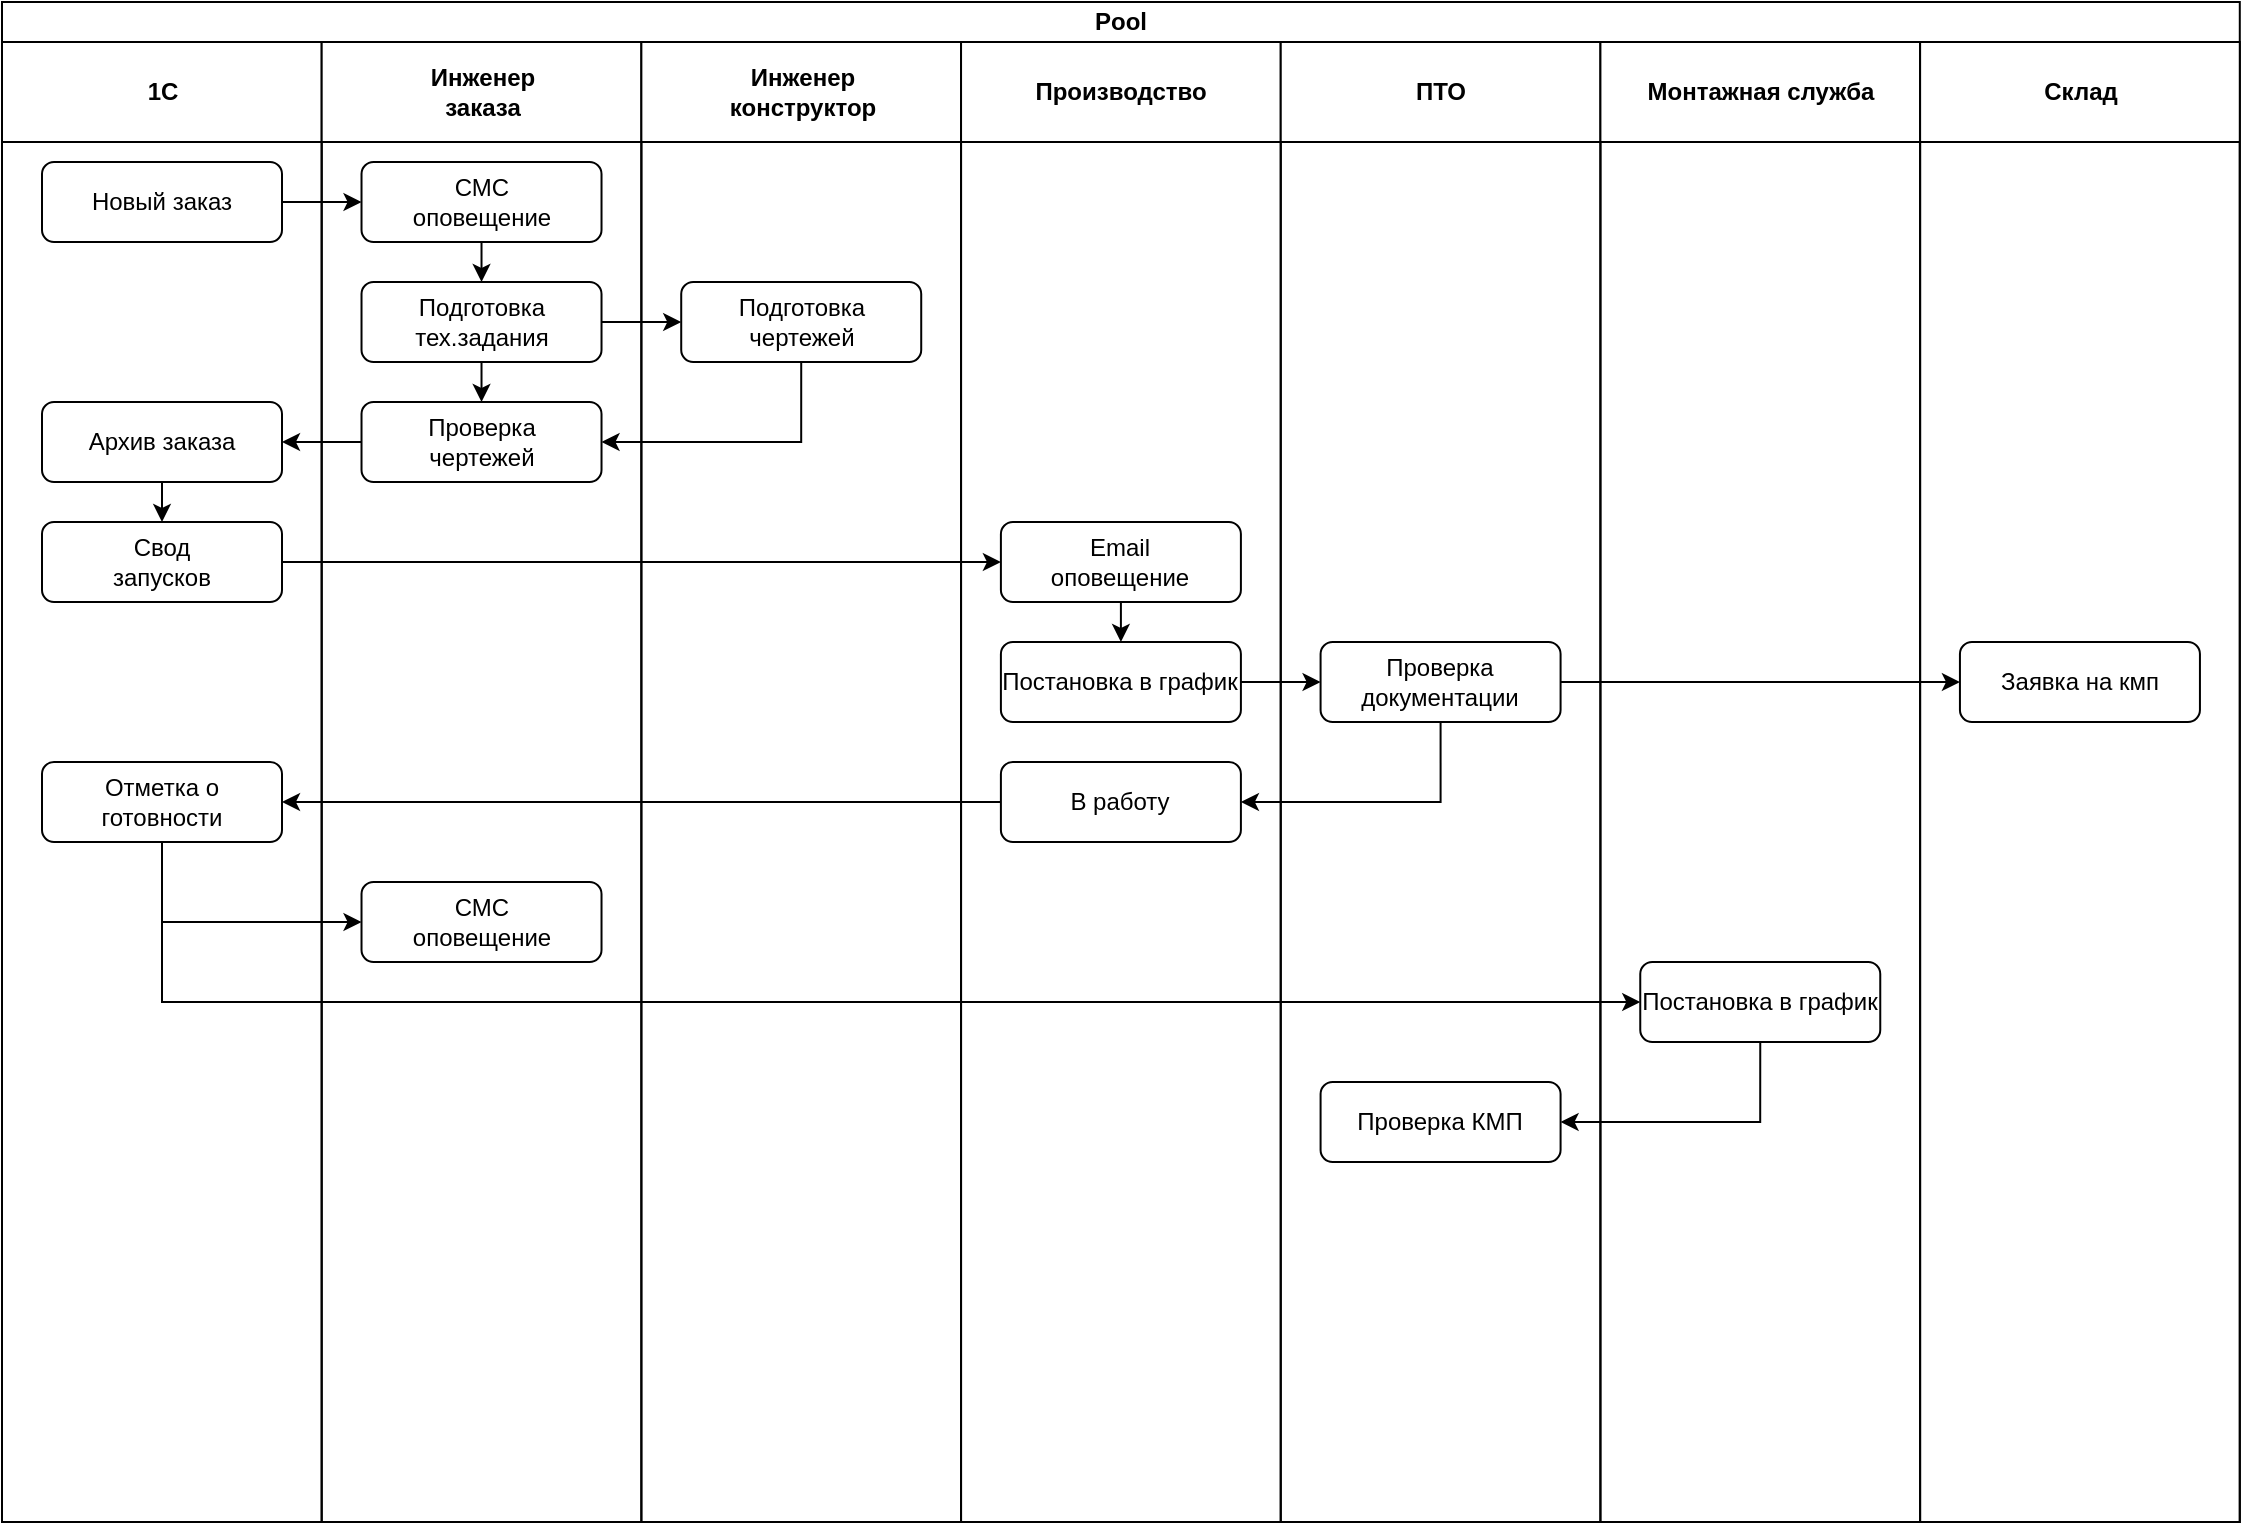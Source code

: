 <mxfile version="22.1.7" type="github">
  <diagram name="Страница — 1" id="pAg4jtTioVge83QlBJV_">
    <mxGraphModel dx="1062" dy="556" grid="1" gridSize="10" guides="1" tooltips="1" connect="1" arrows="1" fold="1" page="1" pageScale="1" pageWidth="1169" pageHeight="827" math="0" shadow="0">
      <root>
        <mxCell id="0" />
        <mxCell id="1" parent="0" />
        <mxCell id="7KPv43HI__lpe5eBT3-9-3" value="Pool" style="swimlane;childLayout=stackLayout;resizeParent=1;resizeParentMax=0;startSize=20;html=1;" vertex="1" parent="1">
          <mxGeometry x="40" y="40" width="1118.895" height="760" as="geometry" />
        </mxCell>
        <mxCell id="7KPv43HI__lpe5eBT3-9-4" value="1C" style="swimlane;startSize=50;html=1;" vertex="1" parent="7KPv43HI__lpe5eBT3-9-3">
          <mxGeometry y="20" width="159.842" height="740" as="geometry" />
        </mxCell>
        <mxCell id="7KPv43HI__lpe5eBT3-9-11" value="Новый заказ" style="rounded=1;whiteSpace=wrap;html=1;" vertex="1" parent="7KPv43HI__lpe5eBT3-9-4">
          <mxGeometry x="20" y="60" width="120" height="40" as="geometry" />
        </mxCell>
        <mxCell id="7KPv43HI__lpe5eBT3-9-24" value="&lt;div&gt;Свод&lt;/div&gt;&lt;div&gt;запусков&lt;br&gt;&lt;/div&gt;" style="rounded=1;whiteSpace=wrap;html=1;" vertex="1" parent="7KPv43HI__lpe5eBT3-9-4">
          <mxGeometry x="20" y="240" width="120" height="40" as="geometry" />
        </mxCell>
        <mxCell id="7KPv43HI__lpe5eBT3-9-37" value="Отметка о готовности" style="rounded=1;whiteSpace=wrap;html=1;" vertex="1" parent="7KPv43HI__lpe5eBT3-9-4">
          <mxGeometry x="20.0" y="360" width="120" height="40" as="geometry" />
        </mxCell>
        <mxCell id="7KPv43HI__lpe5eBT3-9-5" value="&lt;div&gt;Инженер&lt;/div&gt;&lt;div&gt;заказа&lt;br&gt;&lt;/div&gt;" style="swimlane;startSize=50;html=1;" vertex="1" parent="7KPv43HI__lpe5eBT3-9-3">
          <mxGeometry x="159.842" y="20" width="159.842" height="740" as="geometry" />
        </mxCell>
        <mxCell id="7KPv43HI__lpe5eBT3-9-12" value="&lt;div&gt;СМС&lt;/div&gt;&lt;div&gt;оповещение&lt;/div&gt;" style="rounded=1;whiteSpace=wrap;html=1;" vertex="1" parent="7KPv43HI__lpe5eBT3-9-5">
          <mxGeometry x="19.918" y="60" width="120" height="40" as="geometry" />
        </mxCell>
        <mxCell id="7KPv43HI__lpe5eBT3-9-39" value="&lt;div&gt;СМС&lt;/div&gt;&lt;div&gt;оповещение&lt;/div&gt;" style="rounded=1;whiteSpace=wrap;html=1;" vertex="1" parent="7KPv43HI__lpe5eBT3-9-5">
          <mxGeometry x="19.918" y="420" width="120" height="40" as="geometry" />
        </mxCell>
        <mxCell id="7KPv43HI__lpe5eBT3-9-23" value="Архив заказа" style="rounded=1;whiteSpace=wrap;html=1;" vertex="1" parent="7KPv43HI__lpe5eBT3-9-5">
          <mxGeometry x="-139.842" y="180" width="120" height="40" as="geometry" />
        </mxCell>
        <mxCell id="7KPv43HI__lpe5eBT3-9-17" value="&lt;div&gt;Проверка&lt;/div&gt;&lt;div&gt;чертежей&lt;br&gt;&lt;/div&gt;" style="rounded=1;whiteSpace=wrap;html=1;" vertex="1" parent="7KPv43HI__lpe5eBT3-9-5">
          <mxGeometry x="19.918" y="180" width="120" height="40" as="geometry" />
        </mxCell>
        <mxCell id="7KPv43HI__lpe5eBT3-9-25" style="edgeStyle=orthogonalEdgeStyle;rounded=0;orthogonalLoop=1;jettySize=auto;html=1;exitX=0;exitY=0.5;exitDx=0;exitDy=0;entryX=1;entryY=0.5;entryDx=0;entryDy=0;" edge="1" parent="7KPv43HI__lpe5eBT3-9-5" source="7KPv43HI__lpe5eBT3-9-17" target="7KPv43HI__lpe5eBT3-9-23">
          <mxGeometry relative="1" as="geometry" />
        </mxCell>
        <mxCell id="7KPv43HI__lpe5eBT3-9-6" value="&lt;div&gt;Инженер&lt;/div&gt;&lt;div&gt;конструктор&lt;br&gt;&lt;/div&gt;" style="swimlane;startSize=50;html=1;" vertex="1" parent="7KPv43HI__lpe5eBT3-9-3">
          <mxGeometry x="319.684" y="20" width="159.842" height="740" as="geometry" />
        </mxCell>
        <mxCell id="7KPv43HI__lpe5eBT3-9-15" value="Подготовка тех.задания" style="rounded=1;whiteSpace=wrap;html=1;" vertex="1" parent="7KPv43HI__lpe5eBT3-9-6">
          <mxGeometry x="-139.924" y="120" width="120" height="40" as="geometry" />
        </mxCell>
        <mxCell id="7KPv43HI__lpe5eBT3-9-16" value="Подготовка чертежей" style="rounded=1;whiteSpace=wrap;html=1;" vertex="1" parent="7KPv43HI__lpe5eBT3-9-6">
          <mxGeometry x="19.926" y="120" width="120" height="40" as="geometry" />
        </mxCell>
        <mxCell id="7KPv43HI__lpe5eBT3-9-20" style="edgeStyle=orthogonalEdgeStyle;rounded=0;orthogonalLoop=1;jettySize=auto;html=1;exitX=1;exitY=0.5;exitDx=0;exitDy=0;entryX=0;entryY=0.5;entryDx=0;entryDy=0;" edge="1" parent="7KPv43HI__lpe5eBT3-9-6" source="7KPv43HI__lpe5eBT3-9-15" target="7KPv43HI__lpe5eBT3-9-16">
          <mxGeometry relative="1" as="geometry" />
        </mxCell>
        <mxCell id="7KPv43HI__lpe5eBT3-9-7" value="Производство" style="swimlane;startSize=50;html=1;" vertex="1" parent="7KPv43HI__lpe5eBT3-9-3">
          <mxGeometry x="479.527" y="20" width="159.842" height="740" as="geometry" />
        </mxCell>
        <mxCell id="7KPv43HI__lpe5eBT3-9-30" style="edgeStyle=orthogonalEdgeStyle;rounded=0;orthogonalLoop=1;jettySize=auto;html=1;exitX=0.5;exitY=1;exitDx=0;exitDy=0;entryX=0.5;entryY=0;entryDx=0;entryDy=0;" edge="1" parent="7KPv43HI__lpe5eBT3-9-7" source="7KPv43HI__lpe5eBT3-9-27" target="7KPv43HI__lpe5eBT3-9-29">
          <mxGeometry relative="1" as="geometry" />
        </mxCell>
        <mxCell id="7KPv43HI__lpe5eBT3-9-27" value="&lt;div&gt;Email&lt;/div&gt;&lt;div&gt;оповещение&lt;br&gt;&lt;/div&gt;" style="rounded=1;whiteSpace=wrap;html=1;" vertex="1" parent="7KPv43HI__lpe5eBT3-9-7">
          <mxGeometry x="19.923" y="240" width="120" height="40" as="geometry" />
        </mxCell>
        <mxCell id="7KPv43HI__lpe5eBT3-9-29" value="Постановка в график" style="rounded=1;whiteSpace=wrap;html=1;" vertex="1" parent="7KPv43HI__lpe5eBT3-9-7">
          <mxGeometry x="19.923" y="300" width="120" height="40" as="geometry" />
        </mxCell>
        <mxCell id="7KPv43HI__lpe5eBT3-9-35" value="В работу" style="rounded=1;whiteSpace=wrap;html=1;" vertex="1" parent="7KPv43HI__lpe5eBT3-9-7">
          <mxGeometry x="19.923" y="360" width="120" height="40" as="geometry" />
        </mxCell>
        <mxCell id="7KPv43HI__lpe5eBT3-9-8" value="ПТО" style="swimlane;startSize=50;html=1;" vertex="1" parent="7KPv43HI__lpe5eBT3-9-3">
          <mxGeometry x="639.369" y="20" width="159.842" height="740" as="geometry" />
        </mxCell>
        <mxCell id="7KPv43HI__lpe5eBT3-9-31" value="&lt;div&gt;Проверка&lt;/div&gt;&lt;div&gt;документации&lt;br&gt;&lt;/div&gt;" style="rounded=1;whiteSpace=wrap;html=1;" vertex="1" parent="7KPv43HI__lpe5eBT3-9-8">
          <mxGeometry x="19.921" y="300" width="120" height="40" as="geometry" />
        </mxCell>
        <mxCell id="7KPv43HI__lpe5eBT3-9-43" value="Проверка КМП" style="rounded=1;whiteSpace=wrap;html=1;" vertex="1" parent="7KPv43HI__lpe5eBT3-9-8">
          <mxGeometry x="19.921" y="520" width="120" height="40" as="geometry" />
        </mxCell>
        <mxCell id="7KPv43HI__lpe5eBT3-9-9" value="Монтажная служба" style="swimlane;startSize=50;html=1;" vertex="1" parent="7KPv43HI__lpe5eBT3-9-3">
          <mxGeometry x="799.211" y="20" width="159.842" height="740" as="geometry" />
        </mxCell>
        <mxCell id="7KPv43HI__lpe5eBT3-9-41" value="Постановка в график" style="rounded=1;whiteSpace=wrap;html=1;" vertex="1" parent="7KPv43HI__lpe5eBT3-9-9">
          <mxGeometry x="19.919" y="460" width="120" height="40" as="geometry" />
        </mxCell>
        <mxCell id="7KPv43HI__lpe5eBT3-9-10" value="Склад" style="swimlane;startSize=50;html=1;" vertex="1" parent="7KPv43HI__lpe5eBT3-9-3">
          <mxGeometry x="959.053" y="20" width="159.842" height="740" as="geometry" />
        </mxCell>
        <mxCell id="7KPv43HI__lpe5eBT3-9-33" value="Заявка на кмп" style="rounded=1;whiteSpace=wrap;html=1;" vertex="1" parent="7KPv43HI__lpe5eBT3-9-10">
          <mxGeometry x="19.917" y="300" width="120" height="40" as="geometry" />
        </mxCell>
        <mxCell id="7KPv43HI__lpe5eBT3-9-18" style="edgeStyle=orthogonalEdgeStyle;rounded=0;orthogonalLoop=1;jettySize=auto;html=1;exitX=1;exitY=0.5;exitDx=0;exitDy=0;entryX=0;entryY=0.5;entryDx=0;entryDy=0;" edge="1" parent="7KPv43HI__lpe5eBT3-9-3" source="7KPv43HI__lpe5eBT3-9-11" target="7KPv43HI__lpe5eBT3-9-12">
          <mxGeometry relative="1" as="geometry" />
        </mxCell>
        <mxCell id="7KPv43HI__lpe5eBT3-9-22" style="edgeStyle=orthogonalEdgeStyle;rounded=0;orthogonalLoop=1;jettySize=auto;html=1;exitX=0.5;exitY=1;exitDx=0;exitDy=0;entryX=1;entryY=0.5;entryDx=0;entryDy=0;" edge="1" parent="7KPv43HI__lpe5eBT3-9-3" source="7KPv43HI__lpe5eBT3-9-16" target="7KPv43HI__lpe5eBT3-9-17">
          <mxGeometry relative="1" as="geometry" />
        </mxCell>
        <mxCell id="7KPv43HI__lpe5eBT3-9-28" style="edgeStyle=orthogonalEdgeStyle;rounded=0;orthogonalLoop=1;jettySize=auto;html=1;exitX=1;exitY=0.5;exitDx=0;exitDy=0;entryX=0;entryY=0.5;entryDx=0;entryDy=0;" edge="1" parent="7KPv43HI__lpe5eBT3-9-3" source="7KPv43HI__lpe5eBT3-9-24" target="7KPv43HI__lpe5eBT3-9-27">
          <mxGeometry relative="1" as="geometry" />
        </mxCell>
        <mxCell id="7KPv43HI__lpe5eBT3-9-32" style="edgeStyle=orthogonalEdgeStyle;rounded=0;orthogonalLoop=1;jettySize=auto;html=1;exitX=1;exitY=0.5;exitDx=0;exitDy=0;entryX=0;entryY=0.5;entryDx=0;entryDy=0;" edge="1" parent="7KPv43HI__lpe5eBT3-9-3" source="7KPv43HI__lpe5eBT3-9-29" target="7KPv43HI__lpe5eBT3-9-31">
          <mxGeometry relative="1" as="geometry" />
        </mxCell>
        <mxCell id="7KPv43HI__lpe5eBT3-9-34" style="edgeStyle=orthogonalEdgeStyle;rounded=0;orthogonalLoop=1;jettySize=auto;html=1;exitX=1;exitY=0.5;exitDx=0;exitDy=0;entryX=0;entryY=0.5;entryDx=0;entryDy=0;" edge="1" parent="7KPv43HI__lpe5eBT3-9-3" source="7KPv43HI__lpe5eBT3-9-31" target="7KPv43HI__lpe5eBT3-9-33">
          <mxGeometry relative="1" as="geometry" />
        </mxCell>
        <mxCell id="7KPv43HI__lpe5eBT3-9-36" style="edgeStyle=orthogonalEdgeStyle;rounded=0;orthogonalLoop=1;jettySize=auto;html=1;exitX=0.5;exitY=1;exitDx=0;exitDy=0;entryX=1;entryY=0.5;entryDx=0;entryDy=0;" edge="1" parent="7KPv43HI__lpe5eBT3-9-3" source="7KPv43HI__lpe5eBT3-9-31" target="7KPv43HI__lpe5eBT3-9-35">
          <mxGeometry relative="1" as="geometry" />
        </mxCell>
        <mxCell id="7KPv43HI__lpe5eBT3-9-38" style="edgeStyle=orthogonalEdgeStyle;rounded=0;orthogonalLoop=1;jettySize=auto;html=1;exitX=0;exitY=0.5;exitDx=0;exitDy=0;" edge="1" parent="7KPv43HI__lpe5eBT3-9-3" source="7KPv43HI__lpe5eBT3-9-35" target="7KPv43HI__lpe5eBT3-9-37">
          <mxGeometry relative="1" as="geometry" />
        </mxCell>
        <mxCell id="7KPv43HI__lpe5eBT3-9-40" style="edgeStyle=orthogonalEdgeStyle;rounded=0;orthogonalLoop=1;jettySize=auto;html=1;exitX=0.5;exitY=1;exitDx=0;exitDy=0;entryX=0;entryY=0.5;entryDx=0;entryDy=0;" edge="1" parent="7KPv43HI__lpe5eBT3-9-3" source="7KPv43HI__lpe5eBT3-9-37" target="7KPv43HI__lpe5eBT3-9-39">
          <mxGeometry relative="1" as="geometry" />
        </mxCell>
        <mxCell id="7KPv43HI__lpe5eBT3-9-42" style="edgeStyle=orthogonalEdgeStyle;rounded=0;orthogonalLoop=1;jettySize=auto;html=1;exitX=0.5;exitY=1;exitDx=0;exitDy=0;entryX=0;entryY=0.5;entryDx=0;entryDy=0;" edge="1" parent="7KPv43HI__lpe5eBT3-9-3" source="7KPv43HI__lpe5eBT3-9-37" target="7KPv43HI__lpe5eBT3-9-41">
          <mxGeometry relative="1" as="geometry" />
        </mxCell>
        <mxCell id="7KPv43HI__lpe5eBT3-9-19" style="edgeStyle=orthogonalEdgeStyle;rounded=0;orthogonalLoop=1;jettySize=auto;html=1;exitX=0.5;exitY=1;exitDx=0;exitDy=0;entryX=0.5;entryY=0;entryDx=0;entryDy=0;" edge="1" parent="7KPv43HI__lpe5eBT3-9-3" source="7KPv43HI__lpe5eBT3-9-12" target="7KPv43HI__lpe5eBT3-9-15">
          <mxGeometry relative="1" as="geometry" />
        </mxCell>
        <mxCell id="7KPv43HI__lpe5eBT3-9-21" style="edgeStyle=orthogonalEdgeStyle;rounded=0;orthogonalLoop=1;jettySize=auto;html=1;exitX=0.5;exitY=1;exitDx=0;exitDy=0;entryX=0.5;entryY=0;entryDx=0;entryDy=0;" edge="1" parent="7KPv43HI__lpe5eBT3-9-3" source="7KPv43HI__lpe5eBT3-9-15" target="7KPv43HI__lpe5eBT3-9-17">
          <mxGeometry relative="1" as="geometry" />
        </mxCell>
        <mxCell id="7KPv43HI__lpe5eBT3-9-26" style="edgeStyle=orthogonalEdgeStyle;rounded=0;orthogonalLoop=1;jettySize=auto;html=1;exitX=0.5;exitY=1;exitDx=0;exitDy=0;entryX=0.5;entryY=0;entryDx=0;entryDy=0;" edge="1" parent="7KPv43HI__lpe5eBT3-9-3" source="7KPv43HI__lpe5eBT3-9-23" target="7KPv43HI__lpe5eBT3-9-24">
          <mxGeometry relative="1" as="geometry" />
        </mxCell>
        <mxCell id="7KPv43HI__lpe5eBT3-9-44" style="edgeStyle=orthogonalEdgeStyle;rounded=0;orthogonalLoop=1;jettySize=auto;html=1;exitX=0.5;exitY=1;exitDx=0;exitDy=0;entryX=1;entryY=0.5;entryDx=0;entryDy=0;" edge="1" parent="7KPv43HI__lpe5eBT3-9-3" source="7KPv43HI__lpe5eBT3-9-41" target="7KPv43HI__lpe5eBT3-9-43">
          <mxGeometry relative="1" as="geometry" />
        </mxCell>
      </root>
    </mxGraphModel>
  </diagram>
</mxfile>
